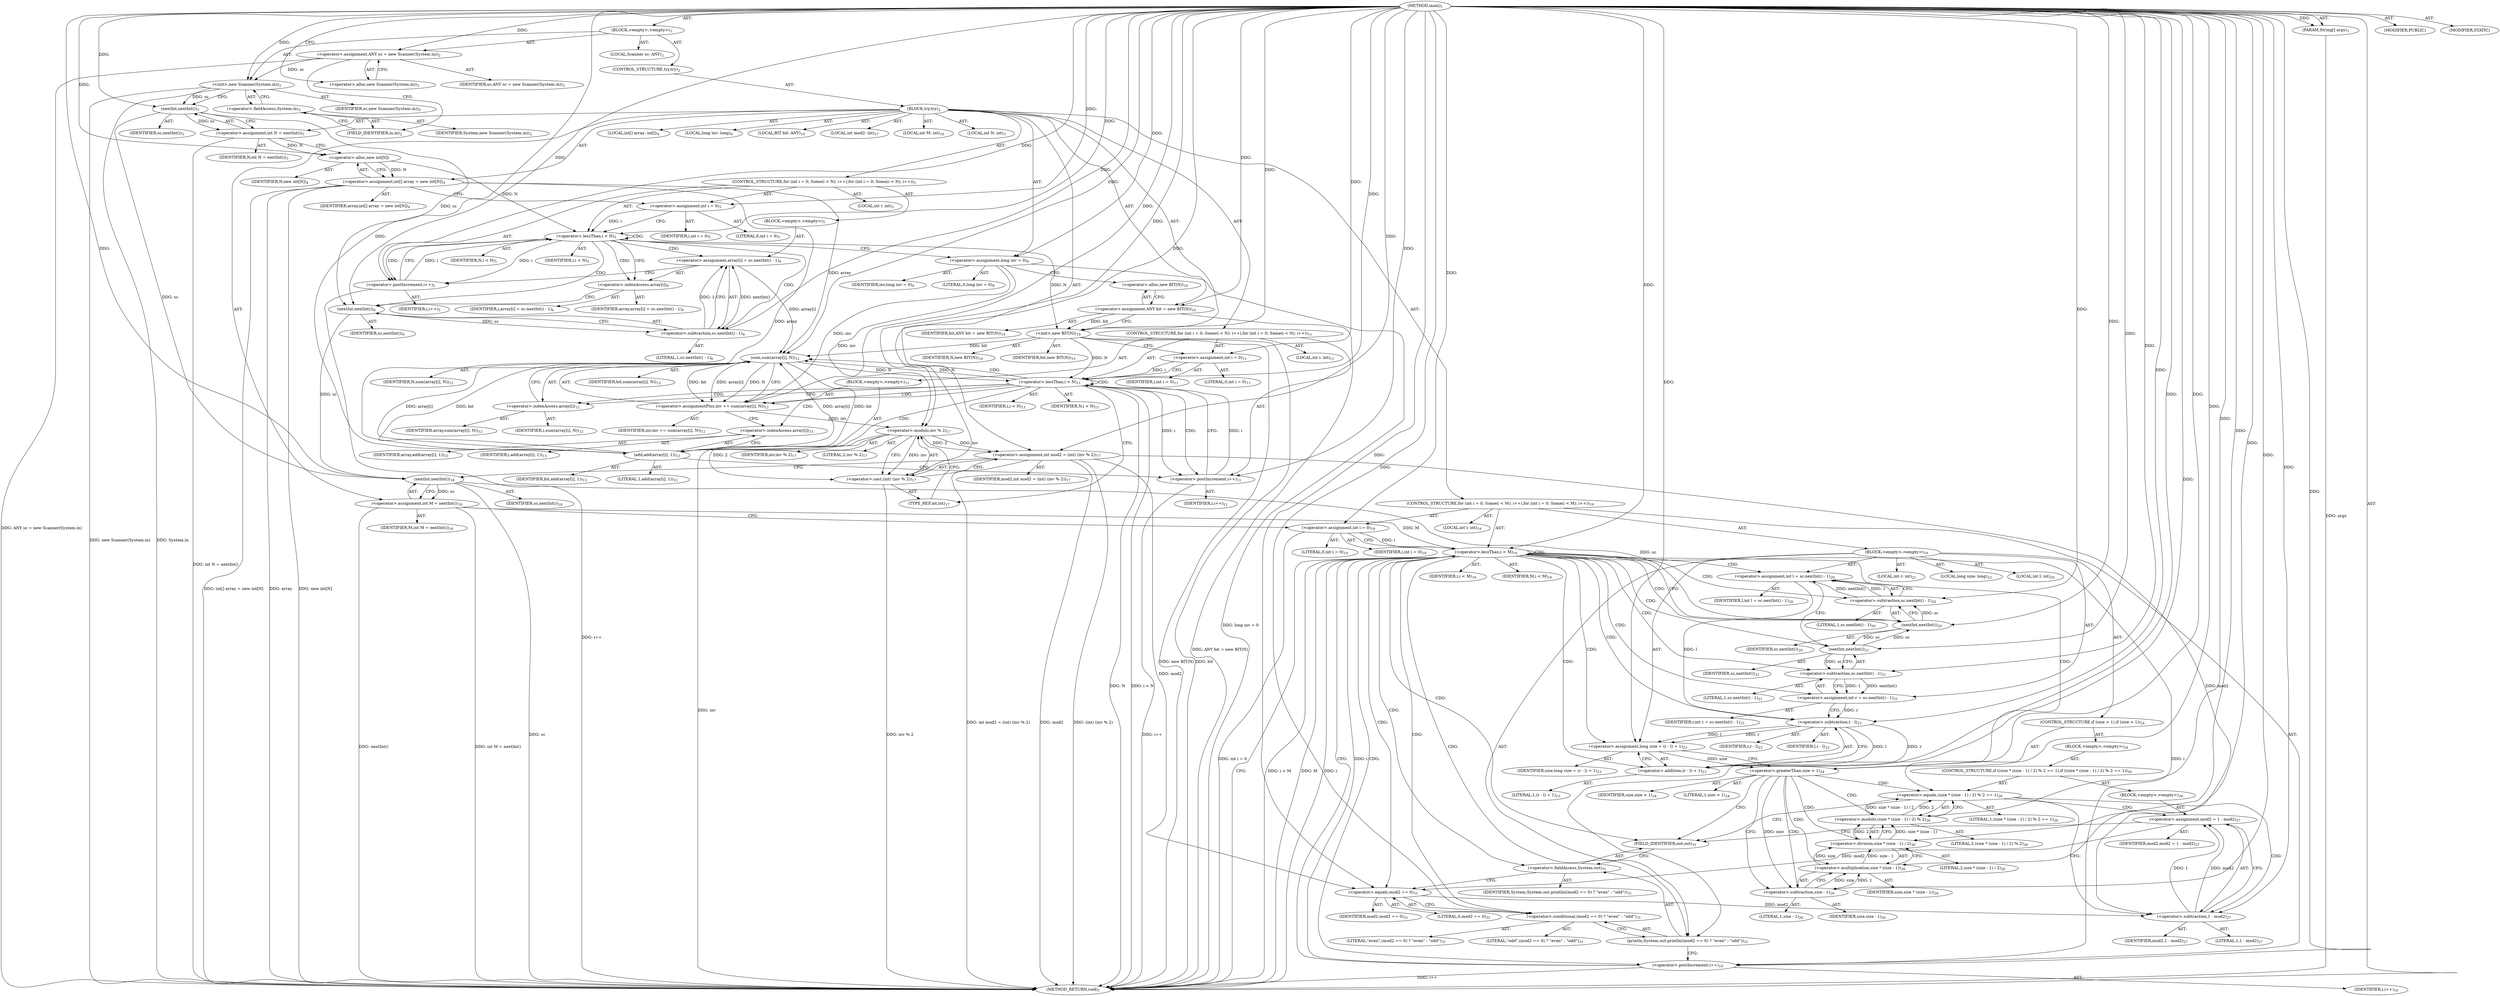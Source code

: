 digraph "main" {  
"21" [label = <(METHOD,main)<SUB>1</SUB>> ]
"22" [label = <(PARAM,String[] args)<SUB>1</SUB>> ]
"23" [label = <(BLOCK,&lt;empty&gt;,&lt;empty&gt;)<SUB>1</SUB>> ]
"4" [label = <(LOCAL,Scanner sc: ANY)<SUB>2</SUB>> ]
"24" [label = <(&lt;operator&gt;.assignment,ANY sc = new Scanner(System.in))<SUB>2</SUB>> ]
"25" [label = <(IDENTIFIER,sc,ANY sc = new Scanner(System.in))<SUB>2</SUB>> ]
"26" [label = <(&lt;operator&gt;.alloc,new Scanner(System.in))<SUB>2</SUB>> ]
"27" [label = <(&lt;init&gt;,new Scanner(System.in))<SUB>2</SUB>> ]
"3" [label = <(IDENTIFIER,sc,new Scanner(System.in))<SUB>2</SUB>> ]
"28" [label = <(&lt;operator&gt;.fieldAccess,System.in)<SUB>2</SUB>> ]
"29" [label = <(IDENTIFIER,System,new Scanner(System.in))<SUB>2</SUB>> ]
"30" [label = <(FIELD_IDENTIFIER,in,in)<SUB>2</SUB>> ]
"31" [label = <(CONTROL_STRUCTURE,try,try)<SUB>2</SUB>> ]
"32" [label = <(BLOCK,try,try)<SUB>2</SUB>> ]
"33" [label = <(LOCAL,int N: int)<SUB>3</SUB>> ]
"34" [label = <(&lt;operator&gt;.assignment,int N = nextInt())<SUB>3</SUB>> ]
"35" [label = <(IDENTIFIER,N,int N = nextInt())<SUB>3</SUB>> ]
"36" [label = <(nextInt,nextInt())<SUB>3</SUB>> ]
"37" [label = <(IDENTIFIER,sc,nextInt())<SUB>3</SUB>> ]
"38" [label = <(LOCAL,int[] array: int[])<SUB>4</SUB>> ]
"39" [label = <(&lt;operator&gt;.assignment,int[] array = new int[N])<SUB>4</SUB>> ]
"40" [label = <(IDENTIFIER,array,int[] array = new int[N])<SUB>4</SUB>> ]
"41" [label = <(&lt;operator&gt;.alloc,new int[N])> ]
"42" [label = <(IDENTIFIER,N,new int[N])<SUB>4</SUB>> ]
"43" [label = <(CONTROL_STRUCTURE,for (int i = 0; Some(i &lt; N); i++),for (int i = 0; Some(i &lt; N); i++))<SUB>5</SUB>> ]
"44" [label = <(LOCAL,int i: int)<SUB>5</SUB>> ]
"45" [label = <(&lt;operator&gt;.assignment,int i = 0)<SUB>5</SUB>> ]
"46" [label = <(IDENTIFIER,i,int i = 0)<SUB>5</SUB>> ]
"47" [label = <(LITERAL,0,int i = 0)<SUB>5</SUB>> ]
"48" [label = <(&lt;operator&gt;.lessThan,i &lt; N)<SUB>5</SUB>> ]
"49" [label = <(IDENTIFIER,i,i &lt; N)<SUB>5</SUB>> ]
"50" [label = <(IDENTIFIER,N,i &lt; N)<SUB>5</SUB>> ]
"51" [label = <(&lt;operator&gt;.postIncrement,i++)<SUB>5</SUB>> ]
"52" [label = <(IDENTIFIER,i,i++)<SUB>5</SUB>> ]
"53" [label = <(BLOCK,&lt;empty&gt;,&lt;empty&gt;)<SUB>5</SUB>> ]
"54" [label = <(&lt;operator&gt;.assignment,array[i] = sc.nextInt() - 1)<SUB>6</SUB>> ]
"55" [label = <(&lt;operator&gt;.indexAccess,array[i])<SUB>6</SUB>> ]
"56" [label = <(IDENTIFIER,array,array[i] = sc.nextInt() - 1)<SUB>6</SUB>> ]
"57" [label = <(IDENTIFIER,i,array[i] = sc.nextInt() - 1)<SUB>6</SUB>> ]
"58" [label = <(&lt;operator&gt;.subtraction,sc.nextInt() - 1)<SUB>6</SUB>> ]
"59" [label = <(nextInt,nextInt())<SUB>6</SUB>> ]
"60" [label = <(IDENTIFIER,sc,nextInt())<SUB>6</SUB>> ]
"61" [label = <(LITERAL,1,sc.nextInt() - 1)<SUB>6</SUB>> ]
"62" [label = <(LOCAL,long inv: long)<SUB>9</SUB>> ]
"63" [label = <(&lt;operator&gt;.assignment,long inv = 0)<SUB>9</SUB>> ]
"64" [label = <(IDENTIFIER,inv,long inv = 0)<SUB>9</SUB>> ]
"65" [label = <(LITERAL,0,long inv = 0)<SUB>9</SUB>> ]
"6" [label = <(LOCAL,BIT bit: ANY)<SUB>10</SUB>> ]
"66" [label = <(&lt;operator&gt;.assignment,ANY bit = new BIT(N))<SUB>10</SUB>> ]
"67" [label = <(IDENTIFIER,bit,ANY bit = new BIT(N))<SUB>10</SUB>> ]
"68" [label = <(&lt;operator&gt;.alloc,new BIT(N))<SUB>10</SUB>> ]
"69" [label = <(&lt;init&gt;,new BIT(N))<SUB>10</SUB>> ]
"5" [label = <(IDENTIFIER,bit,new BIT(N))<SUB>10</SUB>> ]
"70" [label = <(IDENTIFIER,N,new BIT(N))<SUB>10</SUB>> ]
"71" [label = <(CONTROL_STRUCTURE,for (int i = 0; Some(i &lt; N); i++),for (int i = 0; Some(i &lt; N); i++))<SUB>11</SUB>> ]
"72" [label = <(LOCAL,int i: int)<SUB>11</SUB>> ]
"73" [label = <(&lt;operator&gt;.assignment,int i = 0)<SUB>11</SUB>> ]
"74" [label = <(IDENTIFIER,i,int i = 0)<SUB>11</SUB>> ]
"75" [label = <(LITERAL,0,int i = 0)<SUB>11</SUB>> ]
"76" [label = <(&lt;operator&gt;.lessThan,i &lt; N)<SUB>11</SUB>> ]
"77" [label = <(IDENTIFIER,i,i &lt; N)<SUB>11</SUB>> ]
"78" [label = <(IDENTIFIER,N,i &lt; N)<SUB>11</SUB>> ]
"79" [label = <(&lt;operator&gt;.postIncrement,i++)<SUB>11</SUB>> ]
"80" [label = <(IDENTIFIER,i,i++)<SUB>11</SUB>> ]
"81" [label = <(BLOCK,&lt;empty&gt;,&lt;empty&gt;)<SUB>11</SUB>> ]
"82" [label = <(&lt;operator&gt;.assignmentPlus,inv += sum(array[i], N))<SUB>12</SUB>> ]
"83" [label = <(IDENTIFIER,inv,inv += sum(array[i], N))<SUB>12</SUB>> ]
"84" [label = <(sum,sum(array[i], N))<SUB>12</SUB>> ]
"85" [label = <(IDENTIFIER,bit,sum(array[i], N))<SUB>12</SUB>> ]
"86" [label = <(&lt;operator&gt;.indexAccess,array[i])<SUB>12</SUB>> ]
"87" [label = <(IDENTIFIER,array,sum(array[i], N))<SUB>12</SUB>> ]
"88" [label = <(IDENTIFIER,i,sum(array[i], N))<SUB>12</SUB>> ]
"89" [label = <(IDENTIFIER,N,sum(array[i], N))<SUB>12</SUB>> ]
"90" [label = <(add,add(array[i], 1))<SUB>13</SUB>> ]
"91" [label = <(IDENTIFIER,bit,add(array[i], 1))<SUB>13</SUB>> ]
"92" [label = <(&lt;operator&gt;.indexAccess,array[i])<SUB>13</SUB>> ]
"93" [label = <(IDENTIFIER,array,add(array[i], 1))<SUB>13</SUB>> ]
"94" [label = <(IDENTIFIER,i,add(array[i], 1))<SUB>13</SUB>> ]
"95" [label = <(LITERAL,1,add(array[i], 1))<SUB>13</SUB>> ]
"96" [label = <(LOCAL,int mod2: int)<SUB>17</SUB>> ]
"97" [label = <(&lt;operator&gt;.assignment,int mod2 = (int) (inv % 2))<SUB>17</SUB>> ]
"98" [label = <(IDENTIFIER,mod2,int mod2 = (int) (inv % 2))<SUB>17</SUB>> ]
"99" [label = <(&lt;operator&gt;.cast,(int) (inv % 2))<SUB>17</SUB>> ]
"100" [label = <(TYPE_REF,int,int)<SUB>17</SUB>> ]
"101" [label = <(&lt;operator&gt;.modulo,inv % 2)<SUB>17</SUB>> ]
"102" [label = <(IDENTIFIER,inv,inv % 2)<SUB>17</SUB>> ]
"103" [label = <(LITERAL,2,inv % 2)<SUB>17</SUB>> ]
"104" [label = <(LOCAL,int M: int)<SUB>18</SUB>> ]
"105" [label = <(&lt;operator&gt;.assignment,int M = nextInt())<SUB>18</SUB>> ]
"106" [label = <(IDENTIFIER,M,int M = nextInt())<SUB>18</SUB>> ]
"107" [label = <(nextInt,nextInt())<SUB>18</SUB>> ]
"108" [label = <(IDENTIFIER,sc,nextInt())<SUB>18</SUB>> ]
"109" [label = <(CONTROL_STRUCTURE,for (int i = 0; Some(i &lt; M); i++),for (int i = 0; Some(i &lt; M); i++))<SUB>19</SUB>> ]
"110" [label = <(LOCAL,int i: int)<SUB>19</SUB>> ]
"111" [label = <(&lt;operator&gt;.assignment,int i = 0)<SUB>19</SUB>> ]
"112" [label = <(IDENTIFIER,i,int i = 0)<SUB>19</SUB>> ]
"113" [label = <(LITERAL,0,int i = 0)<SUB>19</SUB>> ]
"114" [label = <(&lt;operator&gt;.lessThan,i &lt; M)<SUB>19</SUB>> ]
"115" [label = <(IDENTIFIER,i,i &lt; M)<SUB>19</SUB>> ]
"116" [label = <(IDENTIFIER,M,i &lt; M)<SUB>19</SUB>> ]
"117" [label = <(&lt;operator&gt;.postIncrement,i++)<SUB>19</SUB>> ]
"118" [label = <(IDENTIFIER,i,i++)<SUB>19</SUB>> ]
"119" [label = <(BLOCK,&lt;empty&gt;,&lt;empty&gt;)<SUB>19</SUB>> ]
"120" [label = <(LOCAL,int l: int)<SUB>20</SUB>> ]
"121" [label = <(&lt;operator&gt;.assignment,int l = sc.nextInt() - 1)<SUB>20</SUB>> ]
"122" [label = <(IDENTIFIER,l,int l = sc.nextInt() - 1)<SUB>20</SUB>> ]
"123" [label = <(&lt;operator&gt;.subtraction,sc.nextInt() - 1)<SUB>20</SUB>> ]
"124" [label = <(nextInt,nextInt())<SUB>20</SUB>> ]
"125" [label = <(IDENTIFIER,sc,nextInt())<SUB>20</SUB>> ]
"126" [label = <(LITERAL,1,sc.nextInt() - 1)<SUB>20</SUB>> ]
"127" [label = <(LOCAL,int r: int)<SUB>21</SUB>> ]
"128" [label = <(&lt;operator&gt;.assignment,int r = sc.nextInt() - 1)<SUB>21</SUB>> ]
"129" [label = <(IDENTIFIER,r,int r = sc.nextInt() - 1)<SUB>21</SUB>> ]
"130" [label = <(&lt;operator&gt;.subtraction,sc.nextInt() - 1)<SUB>21</SUB>> ]
"131" [label = <(nextInt,nextInt())<SUB>21</SUB>> ]
"132" [label = <(IDENTIFIER,sc,nextInt())<SUB>21</SUB>> ]
"133" [label = <(LITERAL,1,sc.nextInt() - 1)<SUB>21</SUB>> ]
"134" [label = <(LOCAL,long size: long)<SUB>23</SUB>> ]
"135" [label = <(&lt;operator&gt;.assignment,long size = (r - l) + 1)<SUB>23</SUB>> ]
"136" [label = <(IDENTIFIER,size,long size = (r - l) + 1)<SUB>23</SUB>> ]
"137" [label = <(&lt;operator&gt;.addition,(r - l) + 1)<SUB>23</SUB>> ]
"138" [label = <(&lt;operator&gt;.subtraction,r - l)<SUB>23</SUB>> ]
"139" [label = <(IDENTIFIER,r,r - l)<SUB>23</SUB>> ]
"140" [label = <(IDENTIFIER,l,r - l)<SUB>23</SUB>> ]
"141" [label = <(LITERAL,1,(r - l) + 1)<SUB>23</SUB>> ]
"142" [label = <(CONTROL_STRUCTURE,if (size &gt; 1),if (size &gt; 1))<SUB>24</SUB>> ]
"143" [label = <(&lt;operator&gt;.greaterThan,size &gt; 1)<SUB>24</SUB>> ]
"144" [label = <(IDENTIFIER,size,size &gt; 1)<SUB>24</SUB>> ]
"145" [label = <(LITERAL,1,size &gt; 1)<SUB>24</SUB>> ]
"146" [label = <(BLOCK,&lt;empty&gt;,&lt;empty&gt;)<SUB>24</SUB>> ]
"147" [label = <(CONTROL_STRUCTURE,if ((size * (size - 1) / 2) % 2 == 1),if ((size * (size - 1) / 2) % 2 == 1))<SUB>26</SUB>> ]
"148" [label = <(&lt;operator&gt;.equals,(size * (size - 1) / 2) % 2 == 1)<SUB>26</SUB>> ]
"149" [label = <(&lt;operator&gt;.modulo,(size * (size - 1) / 2) % 2)<SUB>26</SUB>> ]
"150" [label = <(&lt;operator&gt;.division,size * (size - 1) / 2)<SUB>26</SUB>> ]
"151" [label = <(&lt;operator&gt;.multiplication,size * (size - 1))<SUB>26</SUB>> ]
"152" [label = <(IDENTIFIER,size,size * (size - 1))<SUB>26</SUB>> ]
"153" [label = <(&lt;operator&gt;.subtraction,size - 1)<SUB>26</SUB>> ]
"154" [label = <(IDENTIFIER,size,size - 1)<SUB>26</SUB>> ]
"155" [label = <(LITERAL,1,size - 1)<SUB>26</SUB>> ]
"156" [label = <(LITERAL,2,size * (size - 1) / 2)<SUB>26</SUB>> ]
"157" [label = <(LITERAL,2,(size * (size - 1) / 2) % 2)<SUB>26</SUB>> ]
"158" [label = <(LITERAL,1,(size * (size - 1) / 2) % 2 == 1)<SUB>26</SUB>> ]
"159" [label = <(BLOCK,&lt;empty&gt;,&lt;empty&gt;)<SUB>26</SUB>> ]
"160" [label = <(&lt;operator&gt;.assignment,mod2 = 1 - mod2)<SUB>27</SUB>> ]
"161" [label = <(IDENTIFIER,mod2,mod2 = 1 - mod2)<SUB>27</SUB>> ]
"162" [label = <(&lt;operator&gt;.subtraction,1 - mod2)<SUB>27</SUB>> ]
"163" [label = <(LITERAL,1,1 - mod2)<SUB>27</SUB>> ]
"164" [label = <(IDENTIFIER,mod2,1 - mod2)<SUB>27</SUB>> ]
"165" [label = <(println,System.out.println((mod2 == 0) ? &quot;even&quot; : &quot;odd&quot;))<SUB>31</SUB>> ]
"166" [label = <(&lt;operator&gt;.fieldAccess,System.out)<SUB>31</SUB>> ]
"167" [label = <(IDENTIFIER,System,System.out.println((mod2 == 0) ? &quot;even&quot; : &quot;odd&quot;))<SUB>31</SUB>> ]
"168" [label = <(FIELD_IDENTIFIER,out,out)<SUB>31</SUB>> ]
"169" [label = <(&lt;operator&gt;.conditional,(mod2 == 0) ? &quot;even&quot; : &quot;odd&quot;)<SUB>31</SUB>> ]
"170" [label = <(&lt;operator&gt;.equals,mod2 == 0)<SUB>31</SUB>> ]
"171" [label = <(IDENTIFIER,mod2,mod2 == 0)<SUB>31</SUB>> ]
"172" [label = <(LITERAL,0,mod2 == 0)<SUB>31</SUB>> ]
"173" [label = <(LITERAL,&quot;even&quot;,(mod2 == 0) ? &quot;even&quot; : &quot;odd&quot;)<SUB>31</SUB>> ]
"174" [label = <(LITERAL,&quot;odd&quot;,(mod2 == 0) ? &quot;even&quot; : &quot;odd&quot;)<SUB>31</SUB>> ]
"175" [label = <(MODIFIER,PUBLIC)> ]
"176" [label = <(MODIFIER,STATIC)> ]
"177" [label = <(METHOD_RETURN,void)<SUB>1</SUB>> ]
  "21" -> "22"  [ label = "AST: "] 
  "21" -> "23"  [ label = "AST: "] 
  "21" -> "175"  [ label = "AST: "] 
  "21" -> "176"  [ label = "AST: "] 
  "21" -> "177"  [ label = "AST: "] 
  "23" -> "4"  [ label = "AST: "] 
  "23" -> "24"  [ label = "AST: "] 
  "23" -> "27"  [ label = "AST: "] 
  "23" -> "31"  [ label = "AST: "] 
  "24" -> "25"  [ label = "AST: "] 
  "24" -> "26"  [ label = "AST: "] 
  "27" -> "3"  [ label = "AST: "] 
  "27" -> "28"  [ label = "AST: "] 
  "28" -> "29"  [ label = "AST: "] 
  "28" -> "30"  [ label = "AST: "] 
  "31" -> "32"  [ label = "AST: "] 
  "32" -> "33"  [ label = "AST: "] 
  "32" -> "34"  [ label = "AST: "] 
  "32" -> "38"  [ label = "AST: "] 
  "32" -> "39"  [ label = "AST: "] 
  "32" -> "43"  [ label = "AST: "] 
  "32" -> "62"  [ label = "AST: "] 
  "32" -> "63"  [ label = "AST: "] 
  "32" -> "6"  [ label = "AST: "] 
  "32" -> "66"  [ label = "AST: "] 
  "32" -> "69"  [ label = "AST: "] 
  "32" -> "71"  [ label = "AST: "] 
  "32" -> "96"  [ label = "AST: "] 
  "32" -> "97"  [ label = "AST: "] 
  "32" -> "104"  [ label = "AST: "] 
  "32" -> "105"  [ label = "AST: "] 
  "32" -> "109"  [ label = "AST: "] 
  "34" -> "35"  [ label = "AST: "] 
  "34" -> "36"  [ label = "AST: "] 
  "36" -> "37"  [ label = "AST: "] 
  "39" -> "40"  [ label = "AST: "] 
  "39" -> "41"  [ label = "AST: "] 
  "41" -> "42"  [ label = "AST: "] 
  "43" -> "44"  [ label = "AST: "] 
  "43" -> "45"  [ label = "AST: "] 
  "43" -> "48"  [ label = "AST: "] 
  "43" -> "51"  [ label = "AST: "] 
  "43" -> "53"  [ label = "AST: "] 
  "45" -> "46"  [ label = "AST: "] 
  "45" -> "47"  [ label = "AST: "] 
  "48" -> "49"  [ label = "AST: "] 
  "48" -> "50"  [ label = "AST: "] 
  "51" -> "52"  [ label = "AST: "] 
  "53" -> "54"  [ label = "AST: "] 
  "54" -> "55"  [ label = "AST: "] 
  "54" -> "58"  [ label = "AST: "] 
  "55" -> "56"  [ label = "AST: "] 
  "55" -> "57"  [ label = "AST: "] 
  "58" -> "59"  [ label = "AST: "] 
  "58" -> "61"  [ label = "AST: "] 
  "59" -> "60"  [ label = "AST: "] 
  "63" -> "64"  [ label = "AST: "] 
  "63" -> "65"  [ label = "AST: "] 
  "66" -> "67"  [ label = "AST: "] 
  "66" -> "68"  [ label = "AST: "] 
  "69" -> "5"  [ label = "AST: "] 
  "69" -> "70"  [ label = "AST: "] 
  "71" -> "72"  [ label = "AST: "] 
  "71" -> "73"  [ label = "AST: "] 
  "71" -> "76"  [ label = "AST: "] 
  "71" -> "79"  [ label = "AST: "] 
  "71" -> "81"  [ label = "AST: "] 
  "73" -> "74"  [ label = "AST: "] 
  "73" -> "75"  [ label = "AST: "] 
  "76" -> "77"  [ label = "AST: "] 
  "76" -> "78"  [ label = "AST: "] 
  "79" -> "80"  [ label = "AST: "] 
  "81" -> "82"  [ label = "AST: "] 
  "81" -> "90"  [ label = "AST: "] 
  "82" -> "83"  [ label = "AST: "] 
  "82" -> "84"  [ label = "AST: "] 
  "84" -> "85"  [ label = "AST: "] 
  "84" -> "86"  [ label = "AST: "] 
  "84" -> "89"  [ label = "AST: "] 
  "86" -> "87"  [ label = "AST: "] 
  "86" -> "88"  [ label = "AST: "] 
  "90" -> "91"  [ label = "AST: "] 
  "90" -> "92"  [ label = "AST: "] 
  "90" -> "95"  [ label = "AST: "] 
  "92" -> "93"  [ label = "AST: "] 
  "92" -> "94"  [ label = "AST: "] 
  "97" -> "98"  [ label = "AST: "] 
  "97" -> "99"  [ label = "AST: "] 
  "99" -> "100"  [ label = "AST: "] 
  "99" -> "101"  [ label = "AST: "] 
  "101" -> "102"  [ label = "AST: "] 
  "101" -> "103"  [ label = "AST: "] 
  "105" -> "106"  [ label = "AST: "] 
  "105" -> "107"  [ label = "AST: "] 
  "107" -> "108"  [ label = "AST: "] 
  "109" -> "110"  [ label = "AST: "] 
  "109" -> "111"  [ label = "AST: "] 
  "109" -> "114"  [ label = "AST: "] 
  "109" -> "117"  [ label = "AST: "] 
  "109" -> "119"  [ label = "AST: "] 
  "111" -> "112"  [ label = "AST: "] 
  "111" -> "113"  [ label = "AST: "] 
  "114" -> "115"  [ label = "AST: "] 
  "114" -> "116"  [ label = "AST: "] 
  "117" -> "118"  [ label = "AST: "] 
  "119" -> "120"  [ label = "AST: "] 
  "119" -> "121"  [ label = "AST: "] 
  "119" -> "127"  [ label = "AST: "] 
  "119" -> "128"  [ label = "AST: "] 
  "119" -> "134"  [ label = "AST: "] 
  "119" -> "135"  [ label = "AST: "] 
  "119" -> "142"  [ label = "AST: "] 
  "119" -> "165"  [ label = "AST: "] 
  "121" -> "122"  [ label = "AST: "] 
  "121" -> "123"  [ label = "AST: "] 
  "123" -> "124"  [ label = "AST: "] 
  "123" -> "126"  [ label = "AST: "] 
  "124" -> "125"  [ label = "AST: "] 
  "128" -> "129"  [ label = "AST: "] 
  "128" -> "130"  [ label = "AST: "] 
  "130" -> "131"  [ label = "AST: "] 
  "130" -> "133"  [ label = "AST: "] 
  "131" -> "132"  [ label = "AST: "] 
  "135" -> "136"  [ label = "AST: "] 
  "135" -> "137"  [ label = "AST: "] 
  "137" -> "138"  [ label = "AST: "] 
  "137" -> "141"  [ label = "AST: "] 
  "138" -> "139"  [ label = "AST: "] 
  "138" -> "140"  [ label = "AST: "] 
  "142" -> "143"  [ label = "AST: "] 
  "142" -> "146"  [ label = "AST: "] 
  "143" -> "144"  [ label = "AST: "] 
  "143" -> "145"  [ label = "AST: "] 
  "146" -> "147"  [ label = "AST: "] 
  "147" -> "148"  [ label = "AST: "] 
  "147" -> "159"  [ label = "AST: "] 
  "148" -> "149"  [ label = "AST: "] 
  "148" -> "158"  [ label = "AST: "] 
  "149" -> "150"  [ label = "AST: "] 
  "149" -> "157"  [ label = "AST: "] 
  "150" -> "151"  [ label = "AST: "] 
  "150" -> "156"  [ label = "AST: "] 
  "151" -> "152"  [ label = "AST: "] 
  "151" -> "153"  [ label = "AST: "] 
  "153" -> "154"  [ label = "AST: "] 
  "153" -> "155"  [ label = "AST: "] 
  "159" -> "160"  [ label = "AST: "] 
  "160" -> "161"  [ label = "AST: "] 
  "160" -> "162"  [ label = "AST: "] 
  "162" -> "163"  [ label = "AST: "] 
  "162" -> "164"  [ label = "AST: "] 
  "165" -> "166"  [ label = "AST: "] 
  "165" -> "169"  [ label = "AST: "] 
  "166" -> "167"  [ label = "AST: "] 
  "166" -> "168"  [ label = "AST: "] 
  "169" -> "170"  [ label = "AST: "] 
  "169" -> "173"  [ label = "AST: "] 
  "169" -> "174"  [ label = "AST: "] 
  "170" -> "171"  [ label = "AST: "] 
  "170" -> "172"  [ label = "AST: "] 
  "24" -> "30"  [ label = "CFG: "] 
  "27" -> "36"  [ label = "CFG: "] 
  "26" -> "24"  [ label = "CFG: "] 
  "28" -> "27"  [ label = "CFG: "] 
  "30" -> "28"  [ label = "CFG: "] 
  "34" -> "41"  [ label = "CFG: "] 
  "39" -> "45"  [ label = "CFG: "] 
  "63" -> "68"  [ label = "CFG: "] 
  "66" -> "69"  [ label = "CFG: "] 
  "69" -> "73"  [ label = "CFG: "] 
  "97" -> "107"  [ label = "CFG: "] 
  "105" -> "111"  [ label = "CFG: "] 
  "36" -> "34"  [ label = "CFG: "] 
  "41" -> "39"  [ label = "CFG: "] 
  "45" -> "48"  [ label = "CFG: "] 
  "48" -> "55"  [ label = "CFG: "] 
  "48" -> "63"  [ label = "CFG: "] 
  "51" -> "48"  [ label = "CFG: "] 
  "68" -> "66"  [ label = "CFG: "] 
  "73" -> "76"  [ label = "CFG: "] 
  "76" -> "86"  [ label = "CFG: "] 
  "76" -> "100"  [ label = "CFG: "] 
  "79" -> "76"  [ label = "CFG: "] 
  "99" -> "97"  [ label = "CFG: "] 
  "107" -> "105"  [ label = "CFG: "] 
  "111" -> "114"  [ label = "CFG: "] 
  "114" -> "177"  [ label = "CFG: "] 
  "114" -> "124"  [ label = "CFG: "] 
  "117" -> "114"  [ label = "CFG: "] 
  "54" -> "51"  [ label = "CFG: "] 
  "82" -> "92"  [ label = "CFG: "] 
  "90" -> "79"  [ label = "CFG: "] 
  "100" -> "101"  [ label = "CFG: "] 
  "101" -> "99"  [ label = "CFG: "] 
  "121" -> "131"  [ label = "CFG: "] 
  "128" -> "138"  [ label = "CFG: "] 
  "135" -> "143"  [ label = "CFG: "] 
  "165" -> "117"  [ label = "CFG: "] 
  "55" -> "59"  [ label = "CFG: "] 
  "58" -> "54"  [ label = "CFG: "] 
  "84" -> "82"  [ label = "CFG: "] 
  "92" -> "90"  [ label = "CFG: "] 
  "123" -> "121"  [ label = "CFG: "] 
  "130" -> "128"  [ label = "CFG: "] 
  "137" -> "135"  [ label = "CFG: "] 
  "143" -> "153"  [ label = "CFG: "] 
  "143" -> "168"  [ label = "CFG: "] 
  "166" -> "170"  [ label = "CFG: "] 
  "169" -> "165"  [ label = "CFG: "] 
  "59" -> "58"  [ label = "CFG: "] 
  "86" -> "84"  [ label = "CFG: "] 
  "124" -> "123"  [ label = "CFG: "] 
  "131" -> "130"  [ label = "CFG: "] 
  "138" -> "137"  [ label = "CFG: "] 
  "168" -> "166"  [ label = "CFG: "] 
  "170" -> "169"  [ label = "CFG: "] 
  "148" -> "162"  [ label = "CFG: "] 
  "148" -> "168"  [ label = "CFG: "] 
  "149" -> "148"  [ label = "CFG: "] 
  "160" -> "168"  [ label = "CFG: "] 
  "150" -> "149"  [ label = "CFG: "] 
  "162" -> "160"  [ label = "CFG: "] 
  "151" -> "150"  [ label = "CFG: "] 
  "153" -> "151"  [ label = "CFG: "] 
  "21" -> "26"  [ label = "CFG: "] 
  "22" -> "177"  [ label = "DDG: args"] 
  "24" -> "177"  [ label = "DDG: ANY sc = new Scanner(System.in)"] 
  "27" -> "177"  [ label = "DDG: System.in"] 
  "27" -> "177"  [ label = "DDG: new Scanner(System.in)"] 
  "34" -> "177"  [ label = "DDG: int N = nextInt()"] 
  "39" -> "177"  [ label = "DDG: array"] 
  "39" -> "177"  [ label = "DDG: new int[N]"] 
  "39" -> "177"  [ label = "DDG: int[] array = new int[N]"] 
  "63" -> "177"  [ label = "DDG: long inv = 0"] 
  "66" -> "177"  [ label = "DDG: ANY bit = new BIT(N)"] 
  "69" -> "177"  [ label = "DDG: bit"] 
  "69" -> "177"  [ label = "DDG: new BIT(N)"] 
  "76" -> "177"  [ label = "DDG: N"] 
  "76" -> "177"  [ label = "DDG: i &lt; N"] 
  "97" -> "177"  [ label = "DDG: mod2"] 
  "101" -> "177"  [ label = "DDG: inv"] 
  "99" -> "177"  [ label = "DDG: inv % 2"] 
  "97" -> "177"  [ label = "DDG: (int) (inv % 2)"] 
  "97" -> "177"  [ label = "DDG: int mod2 = (int) (inv % 2)"] 
  "107" -> "177"  [ label = "DDG: sc"] 
  "105" -> "177"  [ label = "DDG: nextInt()"] 
  "105" -> "177"  [ label = "DDG: int M = nextInt()"] 
  "111" -> "177"  [ label = "DDG: int i = 0"] 
  "114" -> "177"  [ label = "DDG: i"] 
  "114" -> "177"  [ label = "DDG: M"] 
  "114" -> "177"  [ label = "DDG: i &lt; M"] 
  "117" -> "177"  [ label = "DDG: i++"] 
  "79" -> "177"  [ label = "DDG: i++"] 
  "51" -> "177"  [ label = "DDG: i++"] 
  "21" -> "22"  [ label = "DDG: "] 
  "21" -> "24"  [ label = "DDG: "] 
  "24" -> "27"  [ label = "DDG: sc"] 
  "21" -> "27"  [ label = "DDG: "] 
  "36" -> "34"  [ label = "DDG: sc"] 
  "41" -> "39"  [ label = "DDG: N"] 
  "21" -> "63"  [ label = "DDG: "] 
  "21" -> "66"  [ label = "DDG: "] 
  "21" -> "97"  [ label = "DDG: "] 
  "101" -> "97"  [ label = "DDG: inv"] 
  "101" -> "97"  [ label = "DDG: 2"] 
  "107" -> "105"  [ label = "DDG: sc"] 
  "21" -> "45"  [ label = "DDG: "] 
  "66" -> "69"  [ label = "DDG: bit"] 
  "21" -> "69"  [ label = "DDG: "] 
  "48" -> "69"  [ label = "DDG: N"] 
  "21" -> "73"  [ label = "DDG: "] 
  "21" -> "111"  [ label = "DDG: "] 
  "27" -> "36"  [ label = "DDG: sc"] 
  "21" -> "36"  [ label = "DDG: "] 
  "34" -> "41"  [ label = "DDG: N"] 
  "21" -> "41"  [ label = "DDG: "] 
  "45" -> "48"  [ label = "DDG: i"] 
  "51" -> "48"  [ label = "DDG: i"] 
  "21" -> "48"  [ label = "DDG: "] 
  "41" -> "48"  [ label = "DDG: N"] 
  "48" -> "51"  [ label = "DDG: i"] 
  "21" -> "51"  [ label = "DDG: "] 
  "58" -> "54"  [ label = "DDG: nextInt()"] 
  "58" -> "54"  [ label = "DDG: 1"] 
  "73" -> "76"  [ label = "DDG: i"] 
  "79" -> "76"  [ label = "DDG: i"] 
  "21" -> "76"  [ label = "DDG: "] 
  "69" -> "76"  [ label = "DDG: N"] 
  "84" -> "76"  [ label = "DDG: N"] 
  "76" -> "79"  [ label = "DDG: i"] 
  "21" -> "79"  [ label = "DDG: "] 
  "84" -> "82"  [ label = "DDG: bit"] 
  "84" -> "82"  [ label = "DDG: array[i]"] 
  "84" -> "82"  [ label = "DDG: N"] 
  "21" -> "99"  [ label = "DDG: "] 
  "101" -> "99"  [ label = "DDG: inv"] 
  "101" -> "99"  [ label = "DDG: 2"] 
  "36" -> "107"  [ label = "DDG: sc"] 
  "59" -> "107"  [ label = "DDG: sc"] 
  "21" -> "107"  [ label = "DDG: "] 
  "111" -> "114"  [ label = "DDG: i"] 
  "117" -> "114"  [ label = "DDG: i"] 
  "21" -> "114"  [ label = "DDG: "] 
  "105" -> "114"  [ label = "DDG: M"] 
  "114" -> "117"  [ label = "DDG: i"] 
  "21" -> "117"  [ label = "DDG: "] 
  "123" -> "121"  [ label = "DDG: nextInt()"] 
  "123" -> "121"  [ label = "DDG: 1"] 
  "130" -> "128"  [ label = "DDG: nextInt()"] 
  "130" -> "128"  [ label = "DDG: 1"] 
  "138" -> "135"  [ label = "DDG: r"] 
  "138" -> "135"  [ label = "DDG: l"] 
  "21" -> "135"  [ label = "DDG: "] 
  "63" -> "82"  [ label = "DDG: inv"] 
  "21" -> "82"  [ label = "DDG: "] 
  "84" -> "90"  [ label = "DDG: bit"] 
  "21" -> "90"  [ label = "DDG: "] 
  "39" -> "90"  [ label = "DDG: array"] 
  "84" -> "90"  [ label = "DDG: array[i]"] 
  "63" -> "101"  [ label = "DDG: inv"] 
  "82" -> "101"  [ label = "DDG: inv"] 
  "21" -> "101"  [ label = "DDG: "] 
  "21" -> "165"  [ label = "DDG: "] 
  "59" -> "58"  [ label = "DDG: sc"] 
  "21" -> "58"  [ label = "DDG: "] 
  "69" -> "84"  [ label = "DDG: bit"] 
  "90" -> "84"  [ label = "DDG: bit"] 
  "21" -> "84"  [ label = "DDG: "] 
  "39" -> "84"  [ label = "DDG: array"] 
  "90" -> "84"  [ label = "DDG: array[i]"] 
  "54" -> "84"  [ label = "DDG: array[i]"] 
  "76" -> "84"  [ label = "DDG: N"] 
  "124" -> "123"  [ label = "DDG: sc"] 
  "21" -> "123"  [ label = "DDG: "] 
  "131" -> "130"  [ label = "DDG: sc"] 
  "21" -> "130"  [ label = "DDG: "] 
  "138" -> "137"  [ label = "DDG: r"] 
  "138" -> "137"  [ label = "DDG: l"] 
  "21" -> "137"  [ label = "DDG: "] 
  "135" -> "143"  [ label = "DDG: size"] 
  "21" -> "143"  [ label = "DDG: "] 
  "21" -> "169"  [ label = "DDG: "] 
  "36" -> "59"  [ label = "DDG: sc"] 
  "21" -> "59"  [ label = "DDG: "] 
  "107" -> "124"  [ label = "DDG: sc"] 
  "131" -> "124"  [ label = "DDG: sc"] 
  "21" -> "124"  [ label = "DDG: "] 
  "124" -> "131"  [ label = "DDG: sc"] 
  "21" -> "131"  [ label = "DDG: "] 
  "128" -> "138"  [ label = "DDG: r"] 
  "21" -> "138"  [ label = "DDG: "] 
  "121" -> "138"  [ label = "DDG: l"] 
  "97" -> "170"  [ label = "DDG: mod2"] 
  "160" -> "170"  [ label = "DDG: mod2"] 
  "21" -> "170"  [ label = "DDG: "] 
  "149" -> "148"  [ label = "DDG: size * (size - 1) / 2"] 
  "149" -> "148"  [ label = "DDG: 2"] 
  "21" -> "148"  [ label = "DDG: "] 
  "162" -> "160"  [ label = "DDG: 1"] 
  "162" -> "160"  [ label = "DDG: mod2"] 
  "150" -> "149"  [ label = "DDG: size * (size - 1)"] 
  "150" -> "149"  [ label = "DDG: 2"] 
  "21" -> "149"  [ label = "DDG: "] 
  "151" -> "150"  [ label = "DDG: size"] 
  "151" -> "150"  [ label = "DDG: size - 1"] 
  "21" -> "150"  [ label = "DDG: "] 
  "21" -> "162"  [ label = "DDG: "] 
  "97" -> "162"  [ label = "DDG: mod2"] 
  "170" -> "162"  [ label = "DDG: mod2"] 
  "153" -> "151"  [ label = "DDG: size"] 
  "21" -> "151"  [ label = "DDG: "] 
  "153" -> "151"  [ label = "DDG: 1"] 
  "143" -> "153"  [ label = "DDG: size"] 
  "21" -> "153"  [ label = "DDG: "] 
  "48" -> "48"  [ label = "CDG: "] 
  "48" -> "51"  [ label = "CDG: "] 
  "48" -> "59"  [ label = "CDG: "] 
  "48" -> "54"  [ label = "CDG: "] 
  "48" -> "58"  [ label = "CDG: "] 
  "48" -> "55"  [ label = "CDG: "] 
  "76" -> "84"  [ label = "CDG: "] 
  "76" -> "92"  [ label = "CDG: "] 
  "76" -> "76"  [ label = "CDG: "] 
  "76" -> "82"  [ label = "CDG: "] 
  "76" -> "90"  [ label = "CDG: "] 
  "76" -> "79"  [ label = "CDG: "] 
  "76" -> "86"  [ label = "CDG: "] 
  "114" -> "128"  [ label = "CDG: "] 
  "114" -> "169"  [ label = "CDG: "] 
  "114" -> "114"  [ label = "CDG: "] 
  "114" -> "131"  [ label = "CDG: "] 
  "114" -> "166"  [ label = "CDG: "] 
  "114" -> "121"  [ label = "CDG: "] 
  "114" -> "123"  [ label = "CDG: "] 
  "114" -> "168"  [ label = "CDG: "] 
  "114" -> "170"  [ label = "CDG: "] 
  "114" -> "138"  [ label = "CDG: "] 
  "114" -> "143"  [ label = "CDG: "] 
  "114" -> "137"  [ label = "CDG: "] 
  "114" -> "130"  [ label = "CDG: "] 
  "114" -> "165"  [ label = "CDG: "] 
  "114" -> "135"  [ label = "CDG: "] 
  "114" -> "117"  [ label = "CDG: "] 
  "114" -> "124"  [ label = "CDG: "] 
  "143" -> "149"  [ label = "CDG: "] 
  "143" -> "150"  [ label = "CDG: "] 
  "143" -> "151"  [ label = "CDG: "] 
  "143" -> "153"  [ label = "CDG: "] 
  "143" -> "148"  [ label = "CDG: "] 
  "148" -> "160"  [ label = "CDG: "] 
  "148" -> "162"  [ label = "CDG: "] 
}
